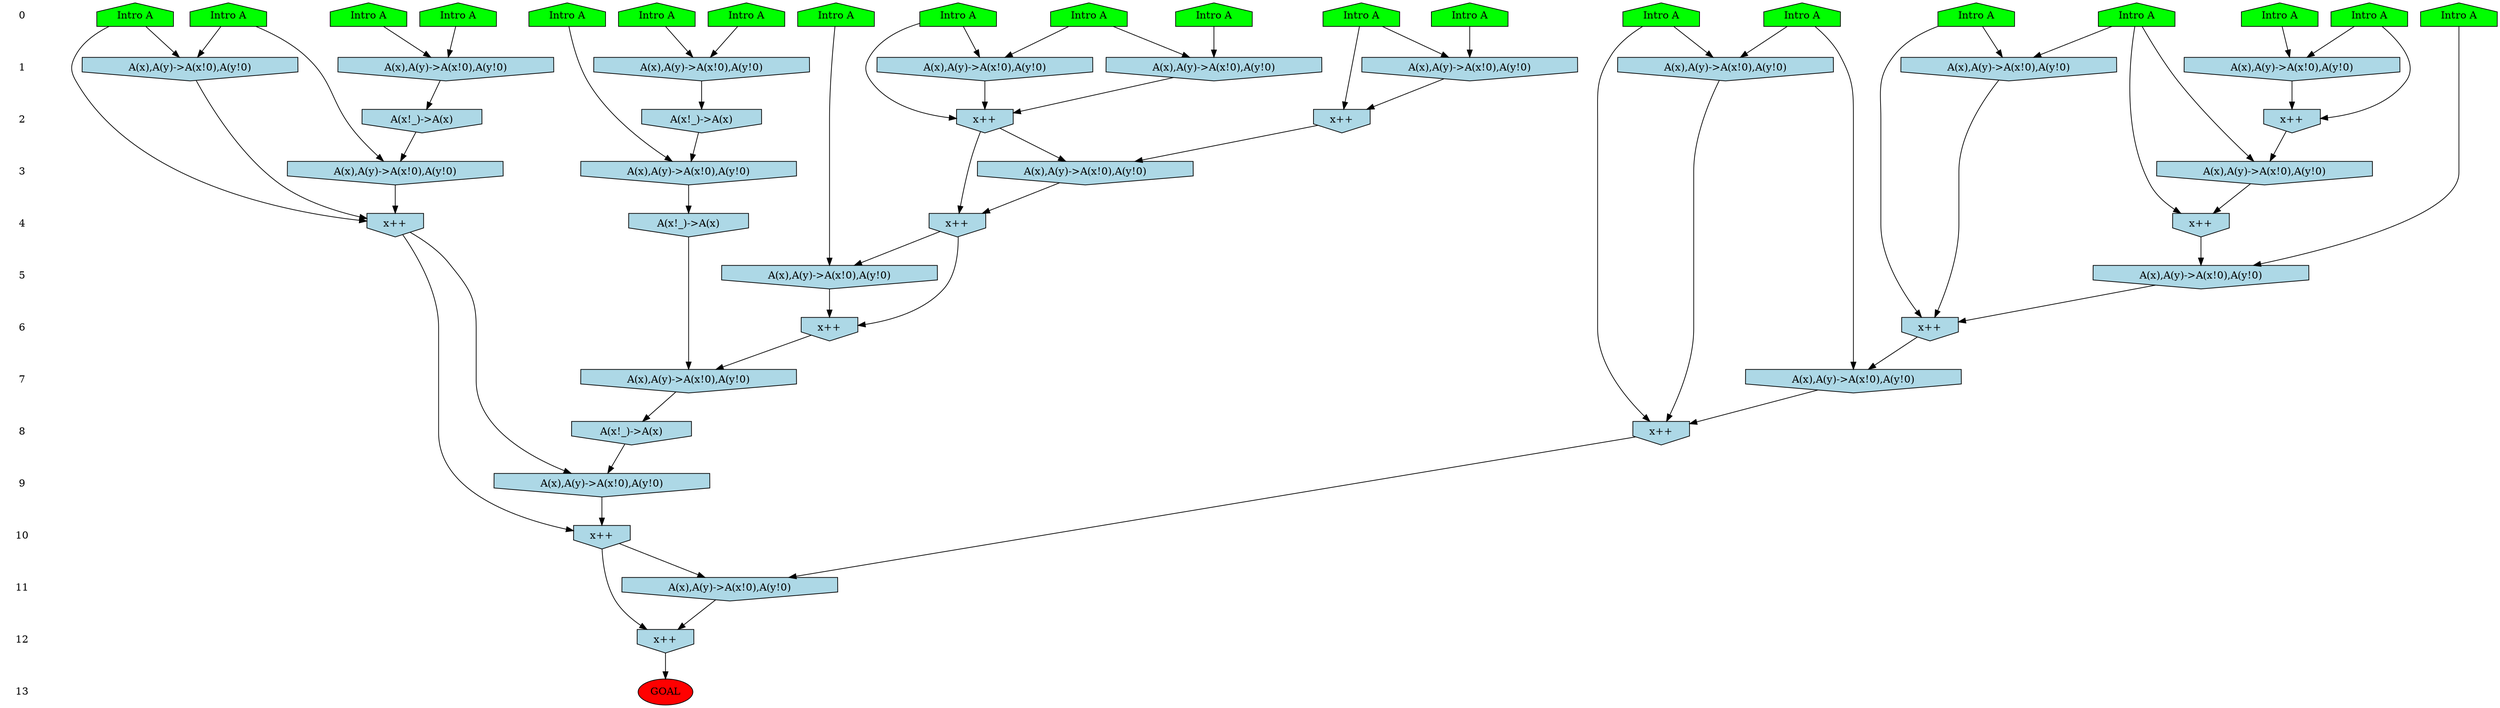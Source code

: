 /* Compression of 1 causal flows obtained in average at 3.105232E+00 t.u */
/* Compressed causal flows were: [1014] */
digraph G{
 ranksep=.5 ; 
{ rank = same ; "0" [shape=plaintext] ; node_1 [label ="Intro A", shape=house, style=filled, fillcolor=green] ;
node_2 [label ="Intro A", shape=house, style=filled, fillcolor=green] ;
node_3 [label ="Intro A", shape=house, style=filled, fillcolor=green] ;
node_4 [label ="Intro A", shape=house, style=filled, fillcolor=green] ;
node_5 [label ="Intro A", shape=house, style=filled, fillcolor=green] ;
node_6 [label ="Intro A", shape=house, style=filled, fillcolor=green] ;
node_7 [label ="Intro A", shape=house, style=filled, fillcolor=green] ;
node_8 [label ="Intro A", shape=house, style=filled, fillcolor=green] ;
node_9 [label ="Intro A", shape=house, style=filled, fillcolor=green] ;
node_10 [label ="Intro A", shape=house, style=filled, fillcolor=green] ;
node_11 [label ="Intro A", shape=house, style=filled, fillcolor=green] ;
node_12 [label ="Intro A", shape=house, style=filled, fillcolor=green] ;
node_13 [label ="Intro A", shape=house, style=filled, fillcolor=green] ;
node_14 [label ="Intro A", shape=house, style=filled, fillcolor=green] ;
node_15 [label ="Intro A", shape=house, style=filled, fillcolor=green] ;
node_16 [label ="Intro A", shape=house, style=filled, fillcolor=green] ;
node_17 [label ="Intro A", shape=house, style=filled, fillcolor=green] ;
node_18 [label ="Intro A", shape=house, style=filled, fillcolor=green] ;
node_19 [label ="Intro A", shape=house, style=filled, fillcolor=green] ;
node_20 [label ="Intro A", shape=house, style=filled, fillcolor=green] ;
}
{ rank = same ; "1" [shape=plaintext] ; node_21 [label="A(x),A(y)->A(x!0),A(y!0)", shape=invhouse, style=filled, fillcolor = lightblue] ;
node_22 [label="A(x),A(y)->A(x!0),A(y!0)", shape=invhouse, style=filled, fillcolor = lightblue] ;
node_23 [label="A(x),A(y)->A(x!0),A(y!0)", shape=invhouse, style=filled, fillcolor = lightblue] ;
node_24 [label="A(x),A(y)->A(x!0),A(y!0)", shape=invhouse, style=filled, fillcolor = lightblue] ;
node_25 [label="A(x),A(y)->A(x!0),A(y!0)", shape=invhouse, style=filled, fillcolor = lightblue] ;
node_28 [label="A(x),A(y)->A(x!0),A(y!0)", shape=invhouse, style=filled, fillcolor = lightblue] ;
node_29 [label="A(x),A(y)->A(x!0),A(y!0)", shape=invhouse, style=filled, fillcolor = lightblue] ;
node_31 [label="A(x),A(y)->A(x!0),A(y!0)", shape=invhouse, style=filled, fillcolor = lightblue] ;
node_41 [label="A(x),A(y)->A(x!0),A(y!0)", shape=invhouse, style=filled, fillcolor = lightblue] ;
}
{ rank = same ; "2" [shape=plaintext] ; node_26 [label="x++", shape=invhouse, style=filled, fillcolor = lightblue] ;
node_27 [label="x++", shape=invhouse, style=filled, fillcolor = lightblue] ;
node_30 [label="A(x!_)->A(x)", shape=invhouse, style=filled, fillcolor = lightblue] ;
node_36 [label="A(x!_)->A(x)", shape=invhouse, style=filled, fillcolor = lightblue] ;
node_37 [label="x++", shape=invhouse, style=filled, fillcolor = lightblue] ;
}
{ rank = same ; "3" [shape=plaintext] ; node_32 [label="A(x),A(y)->A(x!0),A(y!0)", shape=invhouse, style=filled, fillcolor = lightblue] ;
node_33 [label="A(x),A(y)->A(x!0),A(y!0)", shape=invhouse, style=filled, fillcolor = lightblue] ;
node_39 [label="A(x),A(y)->A(x!0),A(y!0)", shape=invhouse, style=filled, fillcolor = lightblue] ;
node_43 [label="A(x),A(y)->A(x!0),A(y!0)", shape=invhouse, style=filled, fillcolor = lightblue] ;
}
{ rank = same ; "4" [shape=plaintext] ; node_34 [label="x++", shape=invhouse, style=filled, fillcolor = lightblue] ;
node_42 [label="A(x!_)->A(x)", shape=invhouse, style=filled, fillcolor = lightblue] ;
node_45 [label="x++", shape=invhouse, style=filled, fillcolor = lightblue] ;
node_49 [label="x++", shape=invhouse, style=filled, fillcolor = lightblue] ;
}
{ rank = same ; "5" [shape=plaintext] ; node_35 [label="A(x),A(y)->A(x!0),A(y!0)", shape=invhouse, style=filled, fillcolor = lightblue] ;
node_46 [label="A(x),A(y)->A(x!0),A(y!0)", shape=invhouse, style=filled, fillcolor = lightblue] ;
}
{ rank = same ; "6" [shape=plaintext] ; node_38 [label="x++", shape=invhouse, style=filled, fillcolor = lightblue] ;
node_47 [label="x++", shape=invhouse, style=filled, fillcolor = lightblue] ;
}
{ rank = same ; "7" [shape=plaintext] ; node_40 [label="A(x),A(y)->A(x!0),A(y!0)", shape=invhouse, style=filled, fillcolor = lightblue] ;
node_48 [label="A(x),A(y)->A(x!0),A(y!0)", shape=invhouse, style=filled, fillcolor = lightblue] ;
}
{ rank = same ; "8" [shape=plaintext] ; node_44 [label="x++", shape=invhouse, style=filled, fillcolor = lightblue] ;
node_50 [label="A(x!_)->A(x)", shape=invhouse, style=filled, fillcolor = lightblue] ;
}
{ rank = same ; "9" [shape=plaintext] ; node_51 [label="A(x),A(y)->A(x!0),A(y!0)", shape=invhouse, style=filled, fillcolor = lightblue] ;
}
{ rank = same ; "10" [shape=plaintext] ; node_52 [label="x++", shape=invhouse, style=filled, fillcolor = lightblue] ;
}
{ rank = same ; "11" [shape=plaintext] ; node_53 [label="A(x),A(y)->A(x!0),A(y!0)", shape=invhouse, style=filled, fillcolor = lightblue] ;
}
{ rank = same ; "12" [shape=plaintext] ; node_54 [label="x++", shape=invhouse, style=filled, fillcolor = lightblue] ;
}
{ rank = same ; "13" [shape=plaintext] ; node_55 [label ="GOAL", style=filled, fillcolor=red] ;
}
"0" -> "1" [style="invis"]; 
"1" -> "2" [style="invis"]; 
"2" -> "3" [style="invis"]; 
"3" -> "4" [style="invis"]; 
"4" -> "5" [style="invis"]; 
"5" -> "6" [style="invis"]; 
"6" -> "7" [style="invis"]; 
"7" -> "8" [style="invis"]; 
"8" -> "9" [style="invis"]; 
"9" -> "10" [style="invis"]; 
"10" -> "11" [style="invis"]; 
"11" -> "12" [style="invis"]; 
"12" -> "13" [style="invis"]; 
node_1 -> node_21
node_20 -> node_21
node_3 -> node_22
node_7 -> node_22
node_7 -> node_23
node_17 -> node_23
node_5 -> node_24
node_16 -> node_24
node_11 -> node_25
node_14 -> node_25
node_5 -> node_26
node_24 -> node_26
node_3 -> node_27
node_22 -> node_27
node_23 -> node_27
node_12 -> node_28
node_19 -> node_28
node_2 -> node_29
node_4 -> node_29
node_25 -> node_30
node_10 -> node_31
node_18 -> node_31
node_10 -> node_32
node_26 -> node_32
node_2 -> node_33
node_30 -> node_33
node_10 -> node_34
node_32 -> node_34
node_6 -> node_35
node_34 -> node_35
node_21 -> node_36
node_12 -> node_37
node_28 -> node_37
node_18 -> node_38
node_31 -> node_38
node_35 -> node_38
node_8 -> node_39
node_36 -> node_39
node_15 -> node_40
node_38 -> node_40
node_9 -> node_41
node_15 -> node_41
node_39 -> node_42
node_27 -> node_43
node_37 -> node_43
node_9 -> node_44
node_40 -> node_44
node_41 -> node_44
node_27 -> node_45
node_43 -> node_45
node_13 -> node_46
node_45 -> node_46
node_45 -> node_47
node_46 -> node_47
node_42 -> node_48
node_47 -> node_48
node_4 -> node_49
node_29 -> node_49
node_33 -> node_49
node_48 -> node_50
node_49 -> node_51
node_50 -> node_51
node_49 -> node_52
node_51 -> node_52
node_44 -> node_53
node_52 -> node_53
node_52 -> node_54
node_53 -> node_54
node_54 -> node_55
}
/*
 Dot generation time: 0.000000
*/